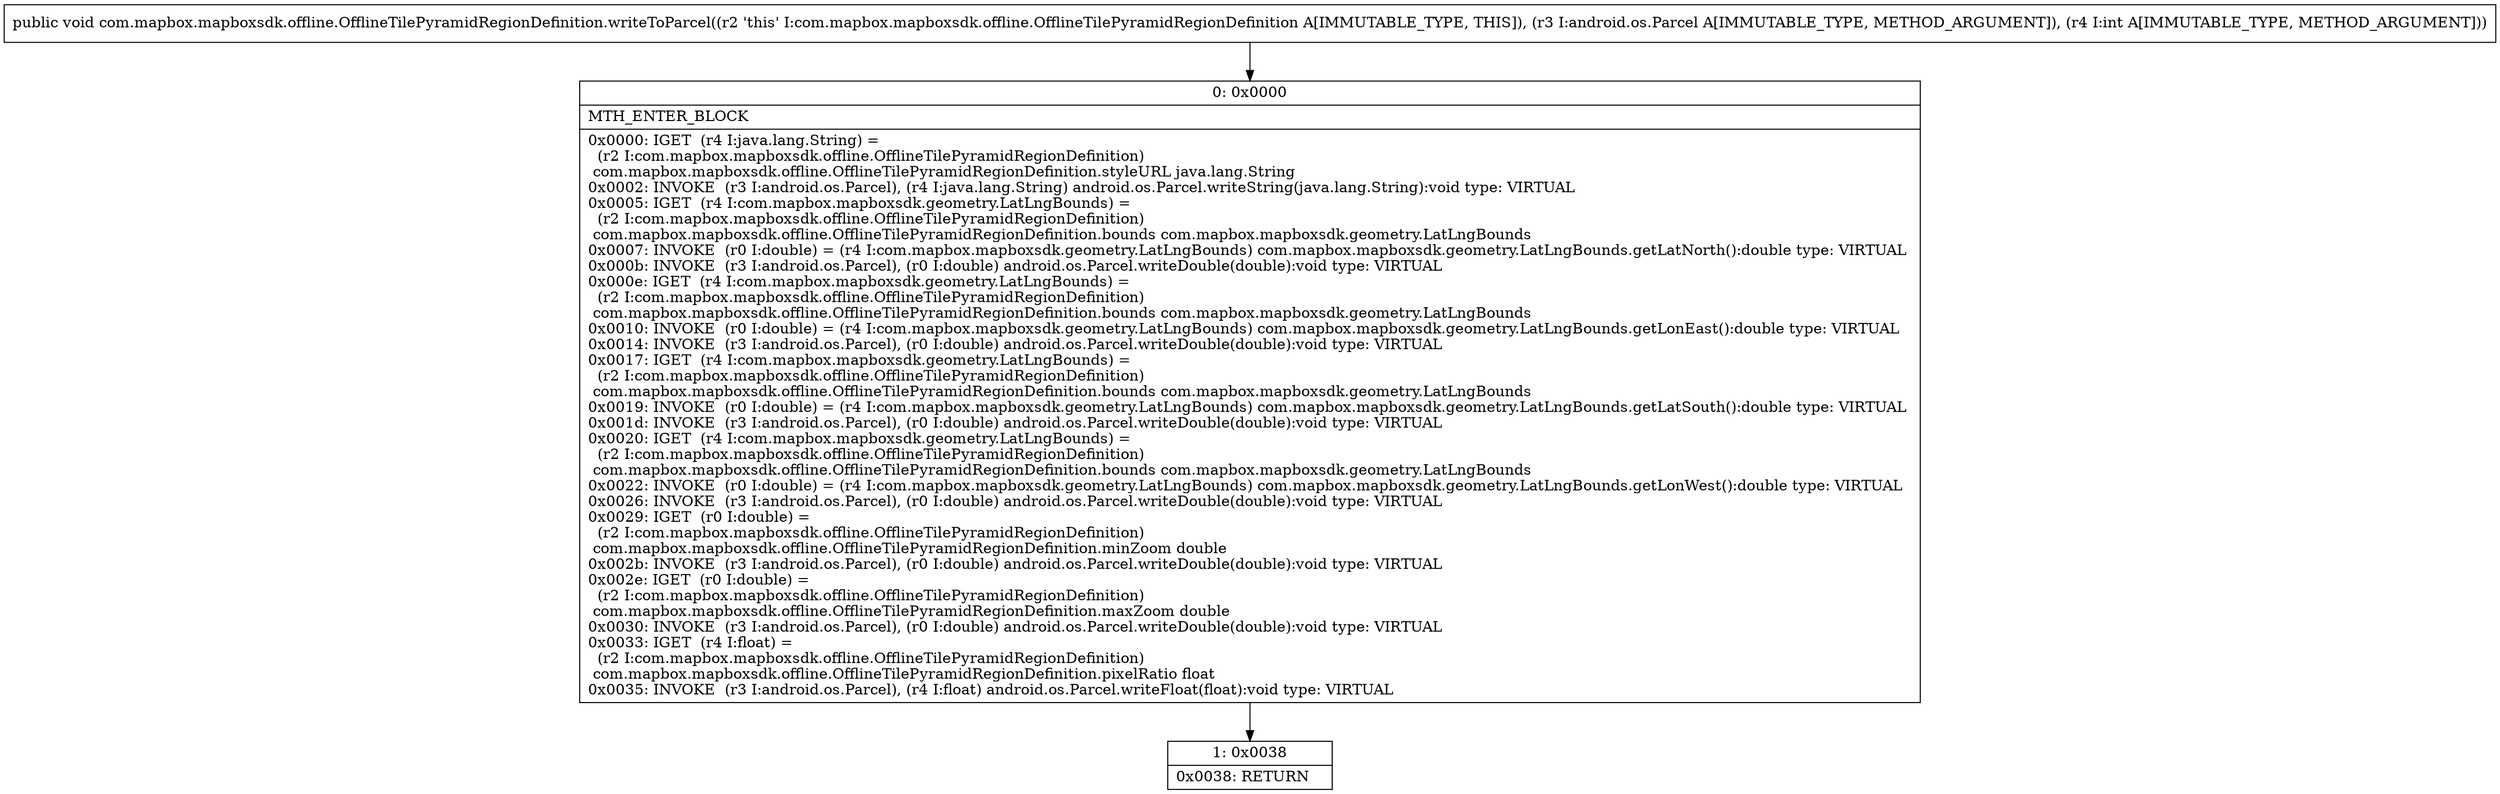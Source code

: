digraph "CFG forcom.mapbox.mapboxsdk.offline.OfflineTilePyramidRegionDefinition.writeToParcel(Landroid\/os\/Parcel;I)V" {
Node_0 [shape=record,label="{0\:\ 0x0000|MTH_ENTER_BLOCK\l|0x0000: IGET  (r4 I:java.lang.String) = \l  (r2 I:com.mapbox.mapboxsdk.offline.OfflineTilePyramidRegionDefinition)\l com.mapbox.mapboxsdk.offline.OfflineTilePyramidRegionDefinition.styleURL java.lang.String \l0x0002: INVOKE  (r3 I:android.os.Parcel), (r4 I:java.lang.String) android.os.Parcel.writeString(java.lang.String):void type: VIRTUAL \l0x0005: IGET  (r4 I:com.mapbox.mapboxsdk.geometry.LatLngBounds) = \l  (r2 I:com.mapbox.mapboxsdk.offline.OfflineTilePyramidRegionDefinition)\l com.mapbox.mapboxsdk.offline.OfflineTilePyramidRegionDefinition.bounds com.mapbox.mapboxsdk.geometry.LatLngBounds \l0x0007: INVOKE  (r0 I:double) = (r4 I:com.mapbox.mapboxsdk.geometry.LatLngBounds) com.mapbox.mapboxsdk.geometry.LatLngBounds.getLatNorth():double type: VIRTUAL \l0x000b: INVOKE  (r3 I:android.os.Parcel), (r0 I:double) android.os.Parcel.writeDouble(double):void type: VIRTUAL \l0x000e: IGET  (r4 I:com.mapbox.mapboxsdk.geometry.LatLngBounds) = \l  (r2 I:com.mapbox.mapboxsdk.offline.OfflineTilePyramidRegionDefinition)\l com.mapbox.mapboxsdk.offline.OfflineTilePyramidRegionDefinition.bounds com.mapbox.mapboxsdk.geometry.LatLngBounds \l0x0010: INVOKE  (r0 I:double) = (r4 I:com.mapbox.mapboxsdk.geometry.LatLngBounds) com.mapbox.mapboxsdk.geometry.LatLngBounds.getLonEast():double type: VIRTUAL \l0x0014: INVOKE  (r3 I:android.os.Parcel), (r0 I:double) android.os.Parcel.writeDouble(double):void type: VIRTUAL \l0x0017: IGET  (r4 I:com.mapbox.mapboxsdk.geometry.LatLngBounds) = \l  (r2 I:com.mapbox.mapboxsdk.offline.OfflineTilePyramidRegionDefinition)\l com.mapbox.mapboxsdk.offline.OfflineTilePyramidRegionDefinition.bounds com.mapbox.mapboxsdk.geometry.LatLngBounds \l0x0019: INVOKE  (r0 I:double) = (r4 I:com.mapbox.mapboxsdk.geometry.LatLngBounds) com.mapbox.mapboxsdk.geometry.LatLngBounds.getLatSouth():double type: VIRTUAL \l0x001d: INVOKE  (r3 I:android.os.Parcel), (r0 I:double) android.os.Parcel.writeDouble(double):void type: VIRTUAL \l0x0020: IGET  (r4 I:com.mapbox.mapboxsdk.geometry.LatLngBounds) = \l  (r2 I:com.mapbox.mapboxsdk.offline.OfflineTilePyramidRegionDefinition)\l com.mapbox.mapboxsdk.offline.OfflineTilePyramidRegionDefinition.bounds com.mapbox.mapboxsdk.geometry.LatLngBounds \l0x0022: INVOKE  (r0 I:double) = (r4 I:com.mapbox.mapboxsdk.geometry.LatLngBounds) com.mapbox.mapboxsdk.geometry.LatLngBounds.getLonWest():double type: VIRTUAL \l0x0026: INVOKE  (r3 I:android.os.Parcel), (r0 I:double) android.os.Parcel.writeDouble(double):void type: VIRTUAL \l0x0029: IGET  (r0 I:double) = \l  (r2 I:com.mapbox.mapboxsdk.offline.OfflineTilePyramidRegionDefinition)\l com.mapbox.mapboxsdk.offline.OfflineTilePyramidRegionDefinition.minZoom double \l0x002b: INVOKE  (r3 I:android.os.Parcel), (r0 I:double) android.os.Parcel.writeDouble(double):void type: VIRTUAL \l0x002e: IGET  (r0 I:double) = \l  (r2 I:com.mapbox.mapboxsdk.offline.OfflineTilePyramidRegionDefinition)\l com.mapbox.mapboxsdk.offline.OfflineTilePyramidRegionDefinition.maxZoom double \l0x0030: INVOKE  (r3 I:android.os.Parcel), (r0 I:double) android.os.Parcel.writeDouble(double):void type: VIRTUAL \l0x0033: IGET  (r4 I:float) = \l  (r2 I:com.mapbox.mapboxsdk.offline.OfflineTilePyramidRegionDefinition)\l com.mapbox.mapboxsdk.offline.OfflineTilePyramidRegionDefinition.pixelRatio float \l0x0035: INVOKE  (r3 I:android.os.Parcel), (r4 I:float) android.os.Parcel.writeFloat(float):void type: VIRTUAL \l}"];
Node_1 [shape=record,label="{1\:\ 0x0038|0x0038: RETURN   \l}"];
MethodNode[shape=record,label="{public void com.mapbox.mapboxsdk.offline.OfflineTilePyramidRegionDefinition.writeToParcel((r2 'this' I:com.mapbox.mapboxsdk.offline.OfflineTilePyramidRegionDefinition A[IMMUTABLE_TYPE, THIS]), (r3 I:android.os.Parcel A[IMMUTABLE_TYPE, METHOD_ARGUMENT]), (r4 I:int A[IMMUTABLE_TYPE, METHOD_ARGUMENT])) }"];
MethodNode -> Node_0;
Node_0 -> Node_1;
}

